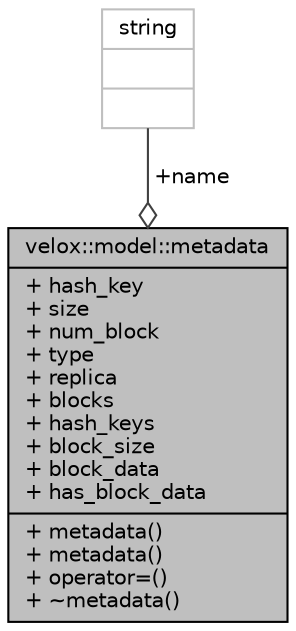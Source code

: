 digraph "velox::model::metadata"
{
  edge [fontname="Helvetica",fontsize="10",labelfontname="Helvetica",labelfontsize="10"];
  node [fontname="Helvetica",fontsize="10",shape=record];
  Node1 [label="{velox::model::metadata\n|+ hash_key\l+ size\l+ num_block\l+ type\l+ replica\l+ blocks\l+ hash_keys\l+ block_size\l+ block_data\l+ has_block_data\l|+ metadata()\l+ metadata()\l+ operator=()\l+ ~metadata()\l}",height=0.2,width=0.4,color="black", fillcolor="grey75", style="filled" fontcolor="black"];
  Node2 -> Node1 [color="grey25",fontsize="10",style="solid",label=" +name" ,arrowhead="odiamond",fontname="Helvetica"];
  Node2 [label="{string\n||}",height=0.2,width=0.4,color="grey75", fillcolor="white", style="filled"];
}
